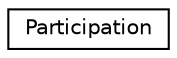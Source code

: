 digraph G
{
  edge [fontname="Helvetica",fontsize="10",labelfontname="Helvetica",labelfontsize="10"];
  node [fontname="Helvetica",fontsize="10",shape=record];
  rankdir=LR;
  Node1 [label="Participation",height=0.2,width=0.4,color="black", fillcolor="white", style="filled",URL="$class_participation.html"];
}
